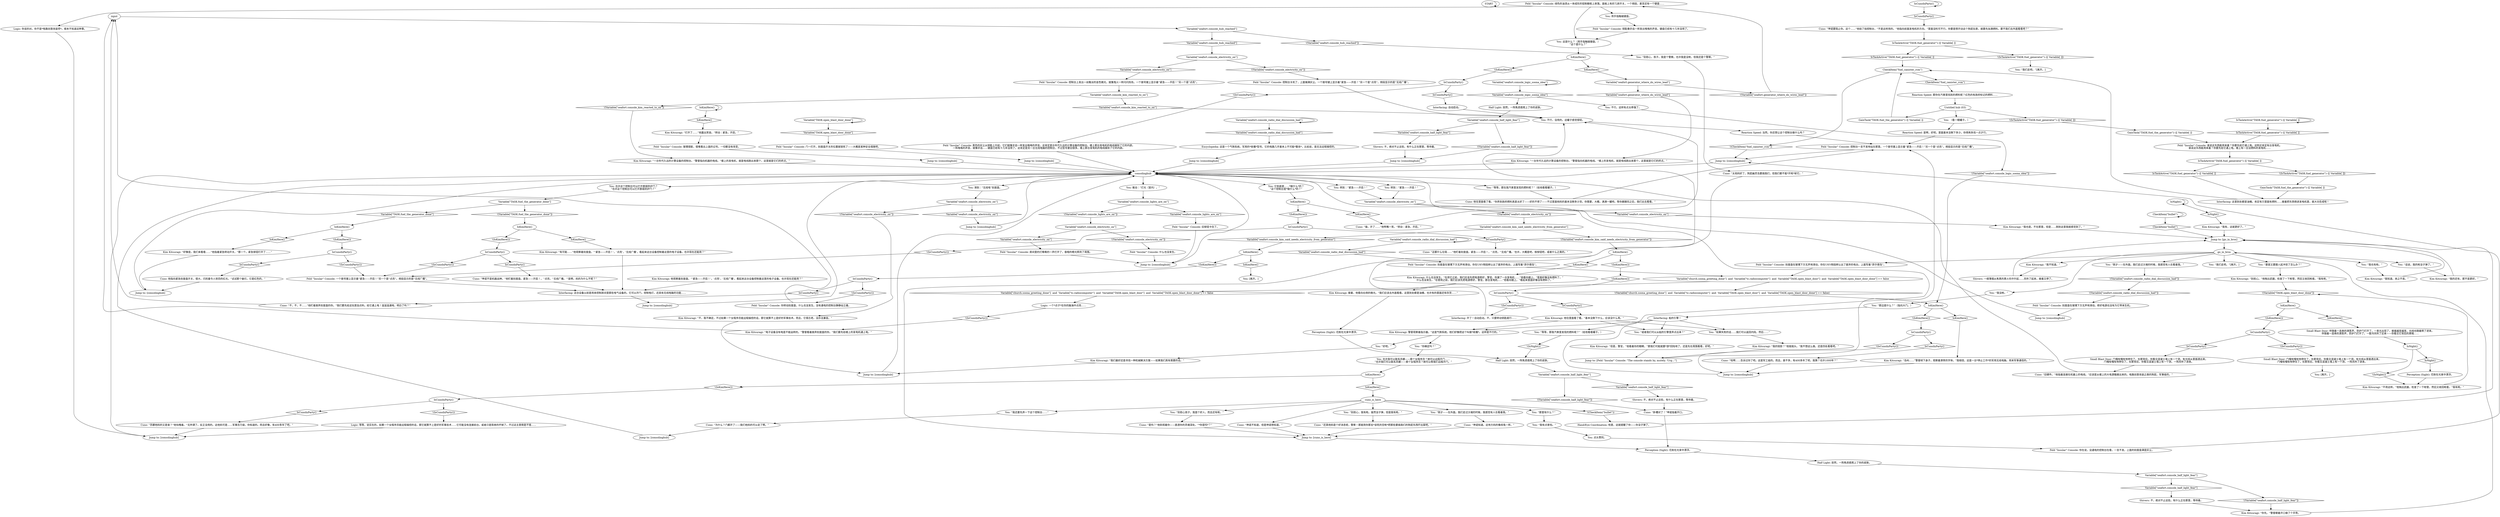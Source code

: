 # SEAFORT INT / FELD INSULAR CONSOLE
# old electronic console – turn on lights and open blast door if fuel in generator
# ==================================================
digraph G {
	  0 [label="START"];
	  1 [label="input"];
	  2 [label="Jump to: [consolinghub]"];
	  3 [label="Encyclopedia: 这是一个气隙系统。军用的*收播*型号。它的电路几乎基本上不可能*篡改*，比如说，是无法远程操控的。"];
	  4 [label="Feld \"Insular\" Console: 刻度盘在玻璃下方无声地滑动。你在UKV频段辨认出了废弃的电台。上面写着“菲尔德岛”。"];
	  5 [label="You: “那边是什么？”（指向大门。）"];
	  6 [label="Kim Kitsuragi: “我有，这就更好了。”"];
	  7 [label="Perception (Sight): 花粉在光束中漂浮。"];
	  8 [label="IsTaskActive(\"TASK.fuel_generator\")--[[ Variable[ ]]"];
	  9 [label="IsTaskActive(\"TASK.fuel_generator\")--[[ Variable[ ]]", shape=diamond];
	  10 [label="!(IsTaskActive(\"TASK.fuel_generator\")--[[ Variable[ ]])", shape=diamond];
	  11 [label="You: “等等，那在我汽車里发现的燃料呢？”（给他看看罐子。）"];
	  12 [label="You: 它到底是……*做什么*的？\n“这个控制台是*做什么*的？”"];
	  13 [label="You: [离开。]"];
	  14 [label="Kim Kitsuragi: “电子设备没有电是不能运转的。”警督看着拨弄刻度盘的你。“我们要先给楼上的发电机通上电。”"];
	  15 [label="Feld \"Insular\" Console: 谁说这东西能用来着？你要先给它通上电。这附近肯定有台发电机。\n谁说这东西能用来着？你要先给它通上电。楼上有一台没燃料的发电机……"];
	  16 [label="Interfacing: 船的引擎！"];
	  17 [label="Kim Kitsuragi: “我不知道。”"];
	  18 [label="You: “我有点害怕。”"];
	  19 [label="Cuno: “坤诺不知道，但是坤诺想知道。”"];
	  20 [label="You: “别担心，孩子。我是个警察。也许我是没枪，但我还是个警察。”"];
	  21 [label="Feld \"Insular\" Console: 绿色的油漆从一体成形的铝制橱柜上剥落。面板上有好几排开关，一个频段，甚至还有一个键盘……"];
	  22 [label="Kim Kitsuragi: “一台年代久远的计算设备的控制台。”警督指向机器的电线。“楼上的发电机，就是电线跑出来那个，这里就是它们的终点。”"];
	  23 [label="IsKimHere()"];
	  24 [label="IsKimHere()", shape=diamond];
	  25 [label="!(IsKimHere())", shape=diamond];
	  26 [label="IsCunoInParty()"];
	  27 [label="IsCunoInParty()", shape=diamond];
	  28 [label="!(IsCunoInParty())", shape=diamond];
	  29 [label="Variable[\"seafort.console_logic_soona_idea\"]"];
	  30 [label="Variable[\"seafort.console_logic_soona_idea\"]", shape=diamond];
	  31 [label="!(Variable[\"seafort.console_logic_soona_idea\"])", shape=diamond];
	  32 [label="Logic: 你说的对。你不是*电路创意改装师*。根本不知道这种事。"];
	  33 [label="You: [离开。]"];
	  34 [label="Perception (Sight): 花粉在光束中漂浮。"];
	  35 [label="cuno_is_here"];
	  36 [label="Kim Kitsuragi: 警督观察着指示器。“这是气隙系统。他们好像把这个叫做*收播*。这样是不行的。”"];
	  37 [label="You: 点头赞同。"];
	  38 [label="Kim Kitsuragi: “不用这样。”他掏出武器，检查了一下枪管，然后又收回枪套。“我有枪。”"];
	  39 [label="Half Light: 突然，一阵焦虑感爬上了你的皮肤。"];
	  40 [label="Half Light: 突然，一阵焦虑感爬上了你的皮肤。"];
	  41 [label="You: 也许我可以联系苏娜——那个女程序员？她可以远程开门……\n“也许我们可以联系苏娜——那个女程序员？她可以帮我们远程开门。”"];
	  42 [label="Kim Kitsuragi: “不，我不确定。不过如果一个女程序员能远程操控的话，那它就算不上是好的军事技术。而且，它很古老。没办法兼容。”"];
	  43 [label="Variable[\"seafort.console_radio_dial_discussion_had\"]"];
	  44 [label="Variable[\"seafort.console_radio_dial_discussion_had\"]", shape=diamond];
	  45 [label="!(Variable[\"seafort.console_radio_dial_discussion_had\"])", shape=diamond];
	  46 [label="Kim Kitsuragi: “我也是。不在那里，但是……刚到这里我就感觉到了。”"];
	  47 [label="Variable[\"TASK.open_blast_door_done\"]"];
	  48 [label="Variable[\"TASK.open_blast_door_done\"]", shape=diamond];
	  49 [label="!(Variable[\"TASK.open_blast_door_done\"])", shape=diamond];
	  50 [label="CheckItem(\"bullet\")"];
	  51 [label="CheckItem(\"bullet\")", shape=diamond];
	  52 [label="!(CheckItem(\"bullet\"))", shape=diamond];
	  53 [label="You: “我们走吧。”[离开。]"];
	  54 [label="GainTask(\"TASK.fuel_the_generator\")--[[ Variable[ ]]"];
	  55 [label="You: 不行，没用的。这罐子感觉很轻。"];
	  56 [label="Jump to: [consolinghub]"];
	  57 [label="Jump to: [consolinghub]"];
	  58 [label="Variable[\"seafort.console_radio_dial_discussion_had\"]"];
	  59 [label="Variable[\"seafort.console_radio_dial_discussion_had\"]", shape=diamond];
	  60 [label="!(Variable[\"seafort.console_radio_dial_discussion_had\"])", shape=diamond];
	  61 [label="Feld \"Insular\" Console: 玻璃很脏，很难看出上面的记号。一切都没有改变。"];
	  62 [label="Interfacing: 自动启动。"];
	  63 [label="Cuno: “旧硬件。”他指着连接在机器上的电线。“应该是从楼上的大电源箱接出来的。电路创意改装之类的狗屁。军事级的。”"];
	  64 [label="IsNight()"];
	  65 [label="IsNight()", shape=diamond];
	  66 [label="!(IsNight())", shape=diamond];
	  67 [label="Kim Kitsuragi: 他往里面看了看。“基本没剩下什么，应该没什么用。”"];
	  68 [label="Cuno: “操，开了……”他咧嘴一笑。“转动：紧急，开启。”"];
	  69 [label="Kim Kitsuragi: 他观察着刻度盘。“‘紧急——开启！’。‘点亮’，‘无线广播’。看起来这台设备控制着这里的电子设备。也许现在还能用？”"];
	  70 [label="Interfacing: 这台设备以前是用来控制房间里那些电气设备的。它可以开门，控制电灯，还具有无线电脑的功能……"];
	  71 [label="Kim Kitsuragi: “好像是。我们来看看……”他指着紧急转动开关。“那一个。紧急按钮打开了……”"];
	  72 [label="You: “我们走吧。”[离开。]"];
	  73 [label="Variable[\"seafort.console_half_light_fear\"]"];
	  74 [label="Variable[\"seafort.console_half_light_fear\"]", shape=diamond];
	  75 [label="!(Variable[\"seafort.console_half_light_fear\"])", shape=diamond];
	  76 [label="Cuno: “哇啊……告诉过你了吧。这是军工级的。而且，差不多，有400多年了吧，我猜？也许1000年？”"];
	  77 [label="Variable[\"seafort.console_half_light_fear\"]"];
	  78 [label="Variable[\"seafort.console_half_light_fear\"]", shape=diamond];
	  79 [label="!(Variable[\"seafort.console_half_light_fear\"])", shape=diamond];
	  80 [label="Cuno: “为什么？门都开了——我们他妈的可以走了啊。”"];
	  81 [label="Cuno: “太他妈好了。狗屁幽灵岛要搞我们，但我们都不能*开枪*射它。”"];
	  82 [label="You: （看一眼罐子。）"];
	  83 [label="Feld \"Insular\" Console: 钥匙像牙齿一样发出咯咯的声音。键盘已经有十几年没用了。"];
	  84 [label="Feld \"Insular\" Console: 控制台上发出一丝黯淡的金色微光，就像鬼火一样闪闪烁烁。一个拨号键上显示着“紧急——开启！”另一个是“点亮”。"];
	  85 [label="Cuno: “不，不，不……”他盯着拨弄刻度盘的你。“我们要先给这玩意加点料。给它通上电！滋滋滋通电，明白了吗？”"];
	  86 [label="You: “好吧。”"];
	  87 [label="Kim Kitsuragi: “岛屿……”警督倾下身子，观察着潦草的字体。“我相信，这是一台*停止工作*的军用无线电脑。用来军事通信的。”"];
	  88 [label="Logic: 等等，说实在的，如果一个女程序员能远程操控的话，那它就算不上是好的军事技术……它可能没有连接前台。或者只是简单的坏掉了。不过这主意倒是不错……"];
	  89 [label="Feld \"Insular\" Console: 门一打开，刻度盘开关的位置就锁死了——大概是某种安全措施吧。"];
	  90 [label="IsCunoInParty()"];
	  91 [label="IsCunoInParty()", shape=diamond];
	  92 [label="!(IsCunoInParty())", shape=diamond];
	  93 [label="Jump to: [cuno_is_here]"];
	  94 [label="Shivers: 一缕薄烟从焦黑的黑火坑中升起……风吹了起来，接着又停了。"];
	  95 [label="Feld \"Insular\" Console: 一个拨号键上显示着“紧急——开启！”另一个是“点亮”。频段显示的是“无线广播”。"];
	  96 [label="IsCunoInParty()"];
	  97 [label="IsCunoInParty()", shape=diamond];
	  98 [label="!(IsCunoInParty())", shape=diamond];
	  99 [label="Variable[\"seafort.console_lights_are_on\"]"];
	  100 [label="Variable[\"seafort.console_lights_are_on\"]", shape=diamond];
	  101 [label="!(Variable[\"seafort.console_lights_are_on\"])", shape=diamond];
	  102 [label="go_in_bros"];
	  103 [label="Half Light: 突然，一阵焦虑感爬上了你的皮肤。"];
	  104 [label="Jump to: [consolinghub]"];
	  105 [label="Cuno: “坤诺知道。这地方妈的像闹鬼一样。”"];
	  106 [label="CheckItem(\"fuel_canister_rcm\")"];
	  107 [label="CheckItem(\"fuel_canister_rcm\")", shape=diamond];
	  108 [label="!(CheckItem(\"fuel_canister_rcm\"))", shape=diamond];
	  109 [label="Reaction Speed: 当然。你还想让这个控制台做什么吗？"];
	  110 [label="Variable[\"seafort.console_electricity_on\"]"];
	  111 [label="Variable[\"seafort.console_electricity_on\"]", shape=diamond];
	  112 [label="!(Variable[\"seafort.console_electricity_on\"])", shape=diamond];
	  113 [label="You: “如果失败的话……我们可以返回内陆，然后……”"];
	  114 [label="Feld \"Insular\" Console: 你在说，没通电的控制台在看，一言不发。上面的刻度盘满是灰尘。"];
	  115 [label="Cuno: “这都什么垃圾……”他盯着刻度盘。紧急——开启！，’‘点亮，'‘无线广播。’也许，大概是吧，按按钮吧，或者什么之类的。”"];
	  116 [label="Shivers: 不，绝对不止这些。有什么正在那里，等待着。"];
	  117 [label="You: 也许这个控制台可以打开那扇防护门？\n“也许这个控制台可以打开那扇防护门？”"];
	  118 [label="Kim Kitsuragi: “打开了……”他露出笑容。“转动：紧急，开启。”"];
	  119 [label="IsCunoInParty()"];
	  120 [label="IsCunoInParty()", shape=diamond];
	  121 [label="!(IsCunoInParty())", shape=diamond];
	  122 [label="Interfacing: 这里到处都是油桶。肯定有只里面有燃料……接着把东西倒进发电机里，就大功告成啦！"];
	  123 [label="Jump to: [consolinghub]"];
	  124 [label="Jump to: [consolinghub]"];
	  125 [label="Jump to: [go_in_bros]"];
	  126 [label="IsTaskActive(\"TASK.fuel_generator\")--[[ Variable[ ]]"];
	  127 [label="IsTaskActive(\"TASK.fuel_generator\")--[[ Variable[ ]]", shape=diamond];
	  128 [label="!(IsTaskActive(\"TASK.fuel_generator\")--[[ Variable[ ]])", shape=diamond];
	  129 [label="You: “别担心，我有枪。虽然没子弹，但是我有枪。”"];
	  130 [label="Cuno: “是吗？”他斜视着你——直透你的灵魂深处。“*你是吗*？”"];
	  131 [label="Kim Kitsuragi: 什么也没发生。“在用它之前，我们应该先把电源修好，警官。你漏了一台发电机……”他看向楼上。“里面好像没有燃料了。”\n什么也没发生。“在使用之前，我们应该先把电源修好，警官。那台发电机……”他看向楼上。“看起来里面好像没有燃料了。”"];
	  132 [label="Feld \"Insular\" Console: 你转动刻度盘，什么也没发生。没有通电的控制台静静站立着。"];
	  133 [label="IsKimHere()"];
	  134 [label="IsKimHere()", shape=diamond];
	  135 [label="!(IsKimHere())", shape=diamond];
	  136 [label="IsKimHere()"];
	  137 [label="IsKimHere()", shape=diamond];
	  138 [label="!(IsKimHere())", shape=diamond];
	  139 [label="Jump to: [consolinghub]"];
	  140 [label="Perception (Sight): 花粉在光束中漂浮。"];
	  141 [label="You: “我没枪。”"];
	  142 [label="You: “我也有枪。”"];
	  143 [label="Kim Kitsuragi: “我的还有，那不是更好。”"];
	  144 [label="Kim Kitsuragi: “我知道。来之不易。”"];
	  145 [label="Small Blast Door: 门嘎吱嘎吱地停住了。在那背后，你看见混凝土墙上有一个洞，有光线从里面透出来。\n门嘎吱嘎吱地停住了。在那背后，你看见混凝土墙上有一个洞，一阵风吹了进来。"];
	  146 [label="Shivers: 不，绝对不止这些。有什么正在那里，等待着。"];
	  147 [label="Shivers: 不，绝对不止这些。有什么正在那里，等待着。"];
	  148 [label="IsKimHere()"];
	  149 [label="IsKimHere()", shape=diamond];
	  150 [label="!(IsKimHere())", shape=diamond];
	  151 [label="Feld \"Insular\" Console: 黑色的灰尘从钥匙上升起，它们就像牙齿一样发出咯咯的声音。这肯定是台年代久远的计算设备的控制台。楼上那台发电机的电线接到了它的内部。\n一阵咯咯的声音，就像牙齿……键盘已经有十几年没用了。这肯定是另一台无线电脑的控制台，不过型号要旧很多。楼上那台发电机的电线接到了它的内部。"];
	  152 [label="Kim Kitsuragi: “有可能……”他观察着刻度盘。“‘紧急——开启！’。‘点亮’，‘无线广播’。看起来这台设备控制着这里的电子设备。也许现在还能用？”"];
	  153 [label="Variable[\"seafort.console_electricity_on\"]"];
	  154 [label="Variable[\"seafort.console_electricity_on\"]", shape=diamond];
	  155 [label="!(Variable[\"seafort.console_electricity_on\"])", shape=diamond];
	  156 [label="You: 不行。这样有点太牵强了。"];
	  157 [label="IsCunoInParty()"];
	  158 [label="IsCunoInParty()", shape=diamond];
	  159 [label="!(IsCunoInParty())", shape=diamond];
	  160 [label="Jump to: [consolinghub]"];
	  161 [label="IsCunoInParty()"];
	  162 [label="IsCunoInParty()", shape=diamond];
	  163 [label="!(IsCunoInParty())", shape=diamond];
	  164 [label="Feld \"Insular\" Console: 什么也没发生。"];
	  165 [label="IsKimHere()"];
	  166 [label="IsKimHere()", shape=diamond];
	  167 [label="!(IsKimHere())", shape=diamond];
	  168 [label="Feld \"Insular\" Console: 刻度盘在玻璃下方无声地滑动。修好电源也没有为它带来生机。"];
	  169 [label="You: “要是又要跟人起冲突了怎么办？”"];
	  170 [label="IsCunoInParty()"];
	  171 [label="IsCunoInParty()", shape=diamond];
	  172 [label="!(IsCunoInParty())", shape=diamond];
	  173 [label="Cuno: “苏娜他妈的又是谁？”他咕噜着。“无所谓了。反正没用的。这他妈可是……军事百万级，你知道的。而且好像，有400多年了吧。”"];
	  174 [label="GainTask(\"TASK.fuel_the_generator\")--[[ Variable[ ]]"];
	  175 [label="Cuno: “还真他妈是个好消息呢，警察！那就用你那支*该死的空枪*把那些要搞我们的狗屁东西吓出屎吧。”"];
	  176 [label="Cuno: 他往里面看了看。“你弄到政府燃料真是太好了——好的不得了——不过里面他妈的基本没剩多少货。你需要，大概，满满一罐吧。等你磨蹭完之后，我们出去看看。”"];
	  177 [label="Jump to: [consolinghub]"];
	  178 [label="IsCunoInParty()"];
	  179 [label="IsCunoInParty()", shape=diamond];
	  180 [label="!(IsCunoInParty())", shape=diamond];
	  181 [label="IsKimHere()"];
	  182 [label="IsKimHere()", shape=diamond];
	  183 [label="!(IsKimHere())", shape=diamond];
	  184 [label="Variable[\"seafort.console_hub_reached\"]"];
	  185 [label="Variable[\"seafort.console_hub_reached\"]", shape=diamond];
	  186 [label="!(Variable[\"seafort.console_hub_reached\"])", shape=diamond];
	  187 [label="Jump to: [Feld \"Insular\" Console: \"The console stands by, mutely. 'Urg...\"]"];
	  188 [label="Variable[\"church.soona_greeting_done\"]  and  Variable[\"tc.radiocomputer\"]  and  Variable[\"TASK.open_blast_door\"]  and  Variable[\"TASK.open_blast_door_done\"] == false"];
	  189 [label="Variable[\"church.soona_greeting_done\"]  and  Variable[\"tc.radiocomputer\"]  and  Variable[\"TASK.open_blast_door\"]  and  Variable[\"TASK.open_blast_door_done\"] == false", shape=diamond];
	  190 [label="!(Variable[\"church.soona_greeting_done\"]  and  Variable[\"tc.radiocomputer\"]  and  Variable[\"TASK.open_blast_door\"]  and  Variable[\"TASK.open_blast_door_done\"] == false)", shape=diamond];
	  191 [label="IsKimHere()"];
	  192 [label="IsKimHere()", shape=diamond];
	  193 [label="!(IsKimHere())", shape=diamond];
	  194 [label="IsCunoInParty()"];
	  195 [label="IsCunoInParty()", shape=diamond];
	  196 [label="!(IsCunoInParty())", shape=diamond];
	  197 [label="Kim Kitsuragi: “但是，警官，”他看着你的眼睛，“那我们可能就要*游*回陆地了。还是先在周围看看，好吧。”"];
	  198 [label="Jump to: [consolinghub]"];
	  199 [label="Small Blast Door: 伴随着一连串的滴答声，防护门打开了。一束光出现了，接着越变越宽，光线也随着照了进来。\n伴随着一连串的滴答声，防护门打开了。一股冷风吹了近来——你看见它背后的黑暗……"];
	  200 [label="Cuno: “卧槽对了！”坤诺指着开口。"];
	  201 [label="IsTaskActive(\"TASK.fuel_generator\")--[[ Variable[ ]]"];
	  202 [label="IsTaskActive(\"TASK.fuel_generator\")--[[ Variable[ ]]", shape=diamond];
	  203 [label="!(IsTaskActive(\"TASK.fuel_generator\")--[[ Variable[ ]])", shape=diamond];
	  204 [label="Interfacing: 开了！自动启动。不，只要转动钥匙就行……"];
	  205 [label="You: 用手指触碰键盘。"];
	  206 [label="Feld \"Insular\" Console: 房间里的灯嘶嘶的一声打开了，昏暗的橙光照亮了周围。"];
	  207 [label="Variable[\"seafort.console_electricity_on\"]"];
	  208 [label="Variable[\"seafort.console_electricity_on\"]", shape=diamond];
	  209 [label="!(Variable[\"seafort.console_electricity_on\"])", shape=diamond];
	  210 [label="Jump to: [consolinghub]"];
	  211 [label="Variable[\"TASK.fuel_the_generator_done\"]"];
	  212 [label="Variable[\"TASK.fuel_the_generator_done\"]", shape=diamond];
	  213 [label="!(Variable[\"TASK.fuel_the_generator_done\"])", shape=diamond];
	  214 [label="Hand/Eye Coordination: 哈里，这就提醒了你——你没子弹了。"];
	  215 [label="You: “那里有什么？”"];
	  216 [label="GainTask(\"TASK.fuel_the_generator\")--[[ Variable[ ]]"];
	  217 [label="Reaction Speed: 那你在汽車里找到的燃料呢？红色的有政府标记的燃料……"];
	  218 [label="Untitled hub (03)"];
	  219 [label="Reaction Speed: 是啊，好吧。里面基本没剩下多少。你得再多找一点才行。"];
	  220 [label="Variable[\"seafort.console_electricity_on\"]"];
	  221 [label="Variable[\"seafort.console_electricity_on\"]", shape=diamond];
	  222 [label="!(Variable[\"seafort.console_electricity_on\"])", shape=diamond];
	  223 [label="Feld \"Insular\" Console: 刻度盘在玻璃下方无声地滑动。你在UKV频段辨认出了废弃的电台。上面写着“菲尔德岛”。"];
	  224 [label="Jump to: [consolinghub]"];
	  225 [label="Cuno: 他指向紧急刻度盘开关，很大，闪烁着令人惊恐的红光。“试试那个破烂。它是红色的。”"];
	  226 [label="You: “刚才——在外面。我们走过沙滩的时候，我感觉有人在看着我。”"];
	  227 [label="Feld \"Insular\" Console: 控制台一言不发地站在那里。一个拨号键上显示着“紧急——开启！”另一个是“点亮”。频段显示的是“无线广播”。"];
	  228 [label="You: 这是什么？（用手指触碰键盘。）\n“这个是什么？”"];
	  229 [label="IsKimHere()"];
	  230 [label="IsKimHere()", shape=diamond];
	  231 [label="!(IsKimHere())", shape=diamond];
	  232 [label="Variable[\"seafort.console_kim_reacted_to_on\"]"];
	  233 [label="Variable[\"seafort.console_kim_reacted_to_on\"]", shape=diamond];
	  234 [label="!(Variable[\"seafort.console_kim_reacted_to_on\"])", shape=diamond];
	  235 [label="Variable[\"seafort.console_kim_said_needs_electricity_from_generator\"]"];
	  236 [label="Variable[\"seafort.console_kim_said_needs_electricity_from_generator\"]", shape=diamond];
	  237 [label="!(Variable[\"seafort.console_kim_said_needs_electricity_from_generator\"])", shape=diamond];
	  238 [label="Logic: 一个*点子*在你的脑海中点亮……"];
	  239 [label="Jump to: [consolinghub]"];
	  240 [label="You: “刚才——在外面。我们走过沙滩的时候，我感觉有人在看着我。”"];
	  241 [label="You: “话说，我的枪没子弹了。”"];
	  242 [label="IsCunoInParty()"];
	  243 [label="IsCunoInParty()", shape=diamond];
	  244 [label="!(IsCunoInParty())", shape=diamond];
	  245 [label="Cuno: “坤诺不是机器战神。”他盯着刻度盘。紧急——开启！，’‘点亮，'‘无线广播。’“是啊，妈的为什么不呢？”"];
	  246 [label="You: “别担心孩子。我是个好人，而且还有枪。”"];
	  247 [label="You: 转到：“紧急——开启！”"];
	  248 [label="You: “等等，那我汽車里发现的燃料呢？”（给他看看罐子。）"];
	  249 [label="Variable[\"seafort.generator_where_do_wires_lead\"]"];
	  250 [label="Variable[\"seafort.generator_where_do_wires_lead\"]", shape=diamond];
	  251 [label="!(Variable[\"seafort.generator_where_do_wires_lead\"])", shape=diamond];
	  252 [label="You: 推动：“灯光（室内）。”"];
	  253 [label="Feld \"Insular\" Console: 控制台关机了，上面铺满灰尘。一个拨号键上显示着“紧急——开启！”另一个是“点亮”。频段显示的是“无线广播”。"];
	  254 [label="IsKimHere()"];
	  255 [label="IsKimHere()", shape=diamond];
	  256 [label="!(IsKimHere())", shape=diamond];
	  257 [label="Cuno: “坤诺要阻止你。这个……”他拍了拍控制台，“不是这样用的。”他指向前面发电机的方向。“里面没料可不行。你要是想开动这个狗屁玩意，就要先加满燃料。要不我们去外面看看吧？”"];
	  258 [label="Kim Kitsuragi: 接着，他看向右侧的微光。“我们应该去外面看看。这里到处都是油桶，也许有的里面还有存货……”"];
	  259 [label="Kim Kitsuragi: “我们最好还是寻找一种机械解决方案——如果我们真有需要的话。”"];
	  260 [label="You: “或者我们可以从船的引擎里弄点出来？”"];
	  261 [label="Kim Kitsuragi: “我的锐影？”他摇摇头。“我不想这么做。还是四处看看吧。”"];
	  262 [label="Jump to: [consolinghub]"];
	  263 [label="Kim Kitsuragi: “你先。”警督朝着开口做了个手势。"];
	  264 [label="IsNight()"];
	  265 [label="IsNight()", shape=diamond];
	  266 [label="!(IsNight())", shape=diamond];
	  267 [label="Variable[\"seafort.console_half_light_fear\"]"];
	  268 [label="Variable[\"seafort.console_half_light_fear\"]", shape=diamond];
	  269 [label="!(Variable[\"seafort.console_half_light_fear\"])", shape=diamond];
	  270 [label="Small Blast Door: 门嘎吱嘎吱地停住了。在那背后，你看见混凝土墙上有一个洞，有光线从里面透出来。\n门嘎吱嘎吱地停住了。在那背后，你看见混凝土墙上有一个洞，一阵风吹了进来。"];
	  271 [label="Kim Kitsuragi: “一台年代久远的计算设备的控制台。”警督指向机器的电线。“楼上的发电机，就是电线跑出来那个，这里就是它们的终点。”"];
	  272 [label="consolinghub"];
	  273 [label="You: 转到：“紧急——开启！”"];
	  274 [label="You: 滑到：“无线电”刻度盘。"];
	  275 [label="You: “你确定吗？”"];
	  276 [label="Feld \"Insular\" Console: 旧按钮卡住了。"];
	  277 [label="Kim Kitsuragi: “别担心。”他掏出武器，检查了一下枪管，然后又收回枪套。“我有枪。”"];
	  278 [label="IsKimHere()"];
	  279 [label="IsKimHere()", shape=diamond];
	  280 [label="!(IsKimHere())", shape=diamond];
	  281 [label="You: “我还要先弄一下这个控制台……”"];
	  0 -> 0
	  1 -> 184
	  2 -> 272
	  3 -> 239
	  4 -> 188
	  5 -> 16
	  6 -> 125
	  7 -> 103
	  8 -> 8
	  8 -> 9
	  9 -> 15
	  10 -> 174
	  11 -> 176
	  12 -> 181
	  14 -> 1
	  15 -> 126
	  16 -> 248
	  16 -> 113
	  16 -> 260
	  16 -> 36
	  17 -> 94
	  18 -> 37
	  19 -> 93
	  20 -> 81
	  21 -> 32
	  21 -> 228
	  21 -> 205
	  22 -> 272
	  23 -> 24
	  23 -> 23
	  24 -> 118
	  25 -> 178
	  26 -> 26
	  26 -> 27
	  27 -> 257
	  28 -> 14
	  29 -> 29
	  29 -> 30
	  30 -> 40
	  30 -> 156
	  31 -> 133
	  32 -> 123
	  34 -> 39
	  35 -> 129
	  35 -> 226
	  35 -> 19
	  35 -> 52
	  35 -> 246
	  35 -> 215
	  35 -> 281
	  36 -> 275
	  36 -> 86
	  37 -> 114
	  38 -> 49
	  39 -> 267
	  40 -> 73
	  41 -> 191
	  42 -> 56
	  43 -> 43
	  43 -> 44
	  44 -> 223
	  45 -> 60
	  46 -> 125
	  47 -> 48
	  47 -> 47
	  48 -> 89
	  49 -> 136
	  50 -> 50
	  50 -> 51
	  51 -> 125
	  52 -> 214
	  54 -> 106
	  55 -> 109
	  56 -> 272
	  57 -> 272
	  58 -> 58
	  58 -> 59
	  59 -> 3
	  60 -> 168
	  61 -> 210
	  62 -> 55
	  63 -> 272
	  64 -> 64
	  64 -> 65
	  65 -> 6
	  66 -> 103
	  67 -> 113
	  67 -> 260
	  67 -> 36
	  68 -> 55
	  69 -> 70
	  70 -> 224
	  71 -> 160
	  73 -> 74
	  73 -> 75
	  74 -> 147
	  75 -> 198
	  76 -> 2
	  77 -> 78
	  77 -> 79
	  78 -> 116
	  79 -> 200
	  80 -> 104
	  81 -> 93
	  82 -> 219
	  83 -> 228
	  84 -> 232
	  85 -> 1
	  86 -> 259
	  87 -> 2
	  88 -> 123
	  89 -> 139
	  90 -> 91
	  90 -> 92
	  91 -> 173
	  92 -> 88
	  93 -> 34
	  94 -> 125
	  95 -> 70
	  96 -> 97
	  96 -> 98
	  97 -> 76
	  98 -> 2
	  99 -> 100
	  99 -> 101
	  100 -> 276
	  101 -> 220
	  102 -> 4
	  102 -> 72
	  102 -> 169
	  102 -> 141
	  102 -> 142
	  102 -> 240
	  102 -> 17
	  102 -> 241
	  103 -> 77
	  104 -> 272
	  105 -> 93
	  106 -> 107
	  106 -> 108
	  107 -> 217
	  108 -> 177
	  109 -> 227
	  110 -> 112
	  110 -> 111
	  111 -> 84
	  112 -> 253
	  113 -> 261
	  114 -> 177
	  116 -> 200
	  117 -> 211
	  118 -> 61
	  119 -> 120
	  119 -> 121
	  120 -> 85
	  121 -> 132
	  122 -> 106
	  123 -> 272
	  124 -> 272
	  125 -> 102
	  126 -> 128
	  126 -> 127
	  127 -> 122
	  128 -> 216
	  129 -> 175
	  130 -> 93
	  131 -> 258
	  132 -> 1
	  133 -> 134
	  133 -> 135
	  134 -> 87
	  135 -> 96
	  136 -> 137
	  136 -> 138
	  137 -> 199
	  138 -> 161
	  139 -> 272
	  140 -> 38
	  141 -> 5
	  142 -> 144
	  143 -> 125
	  144 -> 125
	  145 -> 33
	  146 -> 263
	  147 -> 198
	  148 -> 149
	  148 -> 150
	  149 -> 249
	  150 -> 242
	  151 -> 272
	  152 -> 70
	  153 -> 154
	  153 -> 155
	  154 -> 46
	  155 -> 235
	  156 -> 31
	  157 -> 158
	  157 -> 159
	  158 -> 245
	  159 -> 95
	  160 -> 272
	  161 -> 162
	  161 -> 163
	  162 -> 270
	  163 -> 145
	  164 -> 124
	  165 -> 166
	  165 -> 167
	  166 -> 131
	  167 -> 25
	  168 -> 262
	  169 -> 277
	  170 -> 171
	  170 -> 172
	  171 -> 225
	  172 -> 95
	  173 -> 123
	  174 -> 15
	  175 -> 93
	  176 -> 227
	  177 -> 272
	  178 -> 179
	  178 -> 180
	  179 -> 67
	  180 -> 204
	  181 -> 182
	  181 -> 183
	  182 -> 68
	  183 -> 194
	  184 -> 185
	  184 -> 186
	  185 -> 110
	  186 -> 20
	  187 -> 227
	  188 -> 189
	  188 -> 190
	  189 -> 238
	  190 -> 133
	  191 -> 192
	  191 -> 193
	  192 -> 35
	  193 -> 90
	  194 -> 195
	  194 -> 196
	  195 -> 115
	  196 -> 95
	  197 -> 187
	  198 -> 272
	  199 -> 264
	  200 -> 34
	  201 -> 202
	  201 -> 203
	  202 -> 106
	  203 -> 53
	  204 -> 55
	  205 -> 83
	  206 -> 124
	  207 -> 208
	  207 -> 209
	  208 -> 57
	  209 -> 42
	  210 -> 272
	  211 -> 212
	  211 -> 213
	  212 -> 278
	  213 -> 229
	  214 -> 125
	  215 -> 18
	  216 -> 122
	  217 -> 218
	  218 -> 10
	  218 -> 82
	  218 -> 54
	  219 -> 227
	  220 -> 221
	  220 -> 222
	  221 -> 206
	  222 -> 164
	  223 -> 188
	  224 -> 272
	  225 -> 160
	  226 -> 105
	  227 -> 177
	  228 -> 148
	  229 -> 230
	  229 -> 231
	  230 -> 152
	  231 -> 157
	  232 -> 233
	  232 -> 234
	  233 -> 55
	  234 -> 22
	  235 -> 236
	  235 -> 237
	  236 -> 254
	  237 -> 165
	  238 -> 28
	  239 -> 272
	  240 -> 45
	  241 -> 143
	  242 -> 243
	  242 -> 244
	  243 -> 62
	  244 -> 151
	  245 -> 70
	  246 -> 130
	  247 -> 153
	  248 -> 66
	  249 -> 250
	  249 -> 251
	  250 -> 271
	  251 -> 21
	  252 -> 99
	  253 -> 55
	  254 -> 256
	  254 -> 255
	  255 -> 13
	  256 -> 119
	  257 -> 201
	  258 -> 7
	  259 -> 56
	  260 -> 197
	  261 -> 187
	  262 -> 272
	  263 -> 102
	  264 -> 265
	  264 -> 266
	  265 -> 140
	  266 -> 38
	  267 -> 268
	  267 -> 269
	  268 -> 146
	  269 -> 263
	  270 -> 63
	  271 -> 272
	  272 -> 11
	  272 -> 12
	  272 -> 273
	  272 -> 274
	  272 -> 117
	  272 -> 247
	  272 -> 252
	  273 -> 153
	  274 -> 207
	  275 -> 41
	  276 -> 124
	  277 -> 49
	  278 -> 280
	  278 -> 279
	  279 -> 71
	  280 -> 170
	  281 -> 80
}

